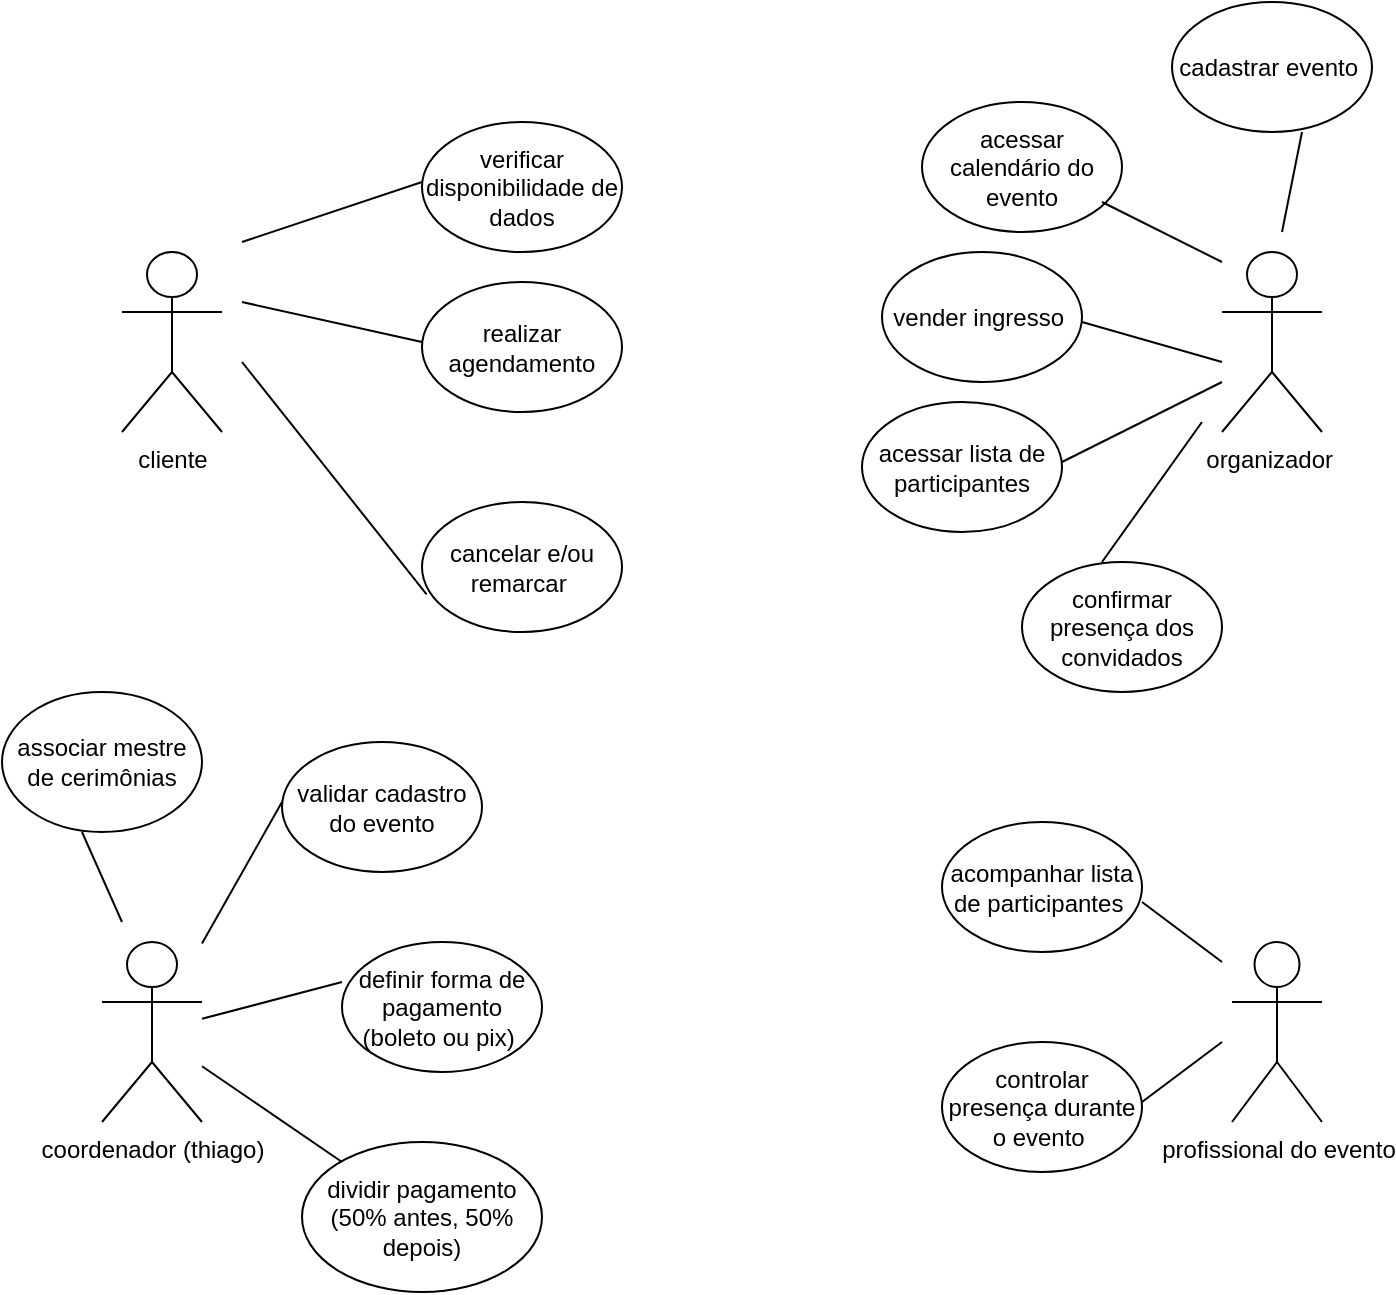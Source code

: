 <mxfile version="26.2.9">
  <diagram name="Página-1" id="7QrRLFPtVmv0LntT_hHe">
    <mxGraphModel dx="1428" dy="1946" grid="1" gridSize="10" guides="1" tooltips="1" connect="1" arrows="1" fold="1" page="1" pageScale="1" pageWidth="827" pageHeight="1169" math="0" shadow="0">
      <root>
        <mxCell id="0" />
        <mxCell id="1" parent="0" />
        <mxCell id="ZcK-xEs8XKB6jnWGEz-K-20" value="&lt;font style=&quot;vertical-align: inherit;&quot;&gt;&lt;font style=&quot;vertical-align: inherit;&quot;&gt;dividir pagamento (50% antes, 50% depois)&lt;/font&gt;&lt;/font&gt;" style="ellipse;whiteSpace=wrap;html=1;" parent="1" vertex="1">
          <mxGeometry x="220" y="60" width="120" height="75" as="geometry" />
        </mxCell>
        <mxCell id="ZcK-xEs8XKB6jnWGEz-K-3" value="&lt;font style=&quot;vertical-align: inherit;&quot;&gt;&lt;font style=&quot;vertical-align: inherit;&quot;&gt;cliente&lt;/font&gt;&lt;/font&gt;" style="shape=umlActor;verticalLabelPosition=bottom;verticalAlign=top;html=1;outlineConnect=0;" parent="1" vertex="1">
          <mxGeometry x="130" y="-385" width="50" height="90" as="geometry" />
        </mxCell>
        <mxCell id="ZcK-xEs8XKB6jnWGEz-K-4" value="&lt;font style=&quot;vertical-align: inherit;&quot;&gt;&lt;font style=&quot;vertical-align: inherit;&quot;&gt;verificar disponibilidade de dados&lt;/font&gt;&lt;/font&gt;" style="ellipse;whiteSpace=wrap;html=1;" parent="1" vertex="1">
          <mxGeometry x="280" y="-450" width="100" height="65" as="geometry" />
        </mxCell>
        <mxCell id="ZcK-xEs8XKB6jnWGEz-K-5" value="&lt;font style=&quot;vertical-align: inherit;&quot;&gt;&lt;font style=&quot;vertical-align: inherit;&quot;&gt;realizar agendamento&lt;/font&gt;&lt;/font&gt;" style="ellipse;whiteSpace=wrap;html=1;" parent="1" vertex="1">
          <mxGeometry x="280" y="-370" width="100" height="65" as="geometry" />
        </mxCell>
        <mxCell id="ZcK-xEs8XKB6jnWGEz-K-6" value="&lt;font style=&quot;vertical-align: inherit;&quot;&gt;&lt;font style=&quot;vertical-align: inherit;&quot;&gt;&lt;font style=&quot;vertical-align: inherit;&quot;&gt;&lt;font style=&quot;vertical-align: inherit;&quot;&gt;&lt;font style=&quot;vertical-align: inherit;&quot;&gt;&lt;font style=&quot;vertical-align: inherit;&quot;&gt;cancelar e/ou remarcar&amp;nbsp;&lt;/font&gt;&lt;/font&gt;&lt;/font&gt;&lt;/font&gt;&lt;/font&gt;&lt;/font&gt;" style="ellipse;whiteSpace=wrap;html=1;" parent="1" vertex="1">
          <mxGeometry x="280" y="-260" width="100" height="65" as="geometry" />
        </mxCell>
        <mxCell id="ZcK-xEs8XKB6jnWGEz-K-7" value="" style="endArrow=none;html=1;rounded=0;" parent="1" edge="1">
          <mxGeometry width="50" height="50" relative="1" as="geometry">
            <mxPoint x="190" y="-390" as="sourcePoint" />
            <mxPoint x="280" y="-420" as="targetPoint" />
          </mxGeometry>
        </mxCell>
        <mxCell id="ZcK-xEs8XKB6jnWGEz-K-8" value="" style="endArrow=none;html=1;rounded=0;" parent="1" edge="1">
          <mxGeometry width="50" height="50" relative="1" as="geometry">
            <mxPoint x="190" y="-360" as="sourcePoint" />
            <mxPoint x="280" y="-340" as="targetPoint" />
          </mxGeometry>
        </mxCell>
        <mxCell id="ZcK-xEs8XKB6jnWGEz-K-9" value="" style="endArrow=none;html=1;rounded=0;entryX=0.023;entryY=0.71;entryDx=0;entryDy=0;entryPerimeter=0;" parent="1" target="ZcK-xEs8XKB6jnWGEz-K-6" edge="1">
          <mxGeometry width="50" height="50" relative="1" as="geometry">
            <mxPoint x="190" y="-330" as="sourcePoint" />
            <mxPoint x="270" y="-300" as="targetPoint" />
          </mxGeometry>
        </mxCell>
        <mxCell id="ZcK-xEs8XKB6jnWGEz-K-10" value="&lt;font style=&quot;vertical-align: inherit;&quot;&gt;&lt;font style=&quot;vertical-align: inherit;&quot;&gt;organizador&amp;nbsp;&lt;/font&gt;&lt;/font&gt;" style="shape=umlActor;verticalLabelPosition=bottom;verticalAlign=top;html=1;outlineConnect=0;" parent="1" vertex="1">
          <mxGeometry x="680" y="-385" width="50" height="90" as="geometry" />
        </mxCell>
        <mxCell id="ZcK-xEs8XKB6jnWGEz-K-11" value="&lt;font style=&quot;vertical-align: inherit;&quot;&gt;&lt;font style=&quot;vertical-align: inherit;&quot;&gt;cadastrar evento&amp;nbsp;&lt;/font&gt;&lt;/font&gt;" style="ellipse;whiteSpace=wrap;html=1;" parent="1" vertex="1">
          <mxGeometry x="655" y="-510" width="100" height="65" as="geometry" />
        </mxCell>
        <mxCell id="ZcK-xEs8XKB6jnWGEz-K-12" value="&lt;font style=&quot;vertical-align: inherit;&quot;&gt;&lt;font style=&quot;vertical-align: inherit;&quot;&gt;acessar calendário do evento&lt;/font&gt;&lt;/font&gt;" style="ellipse;whiteSpace=wrap;html=1;" parent="1" vertex="1">
          <mxGeometry x="530" y="-460" width="100" height="65" as="geometry" />
        </mxCell>
        <mxCell id="ZcK-xEs8XKB6jnWGEz-K-13" value="&lt;font style=&quot;vertical-align: inherit;&quot;&gt;&lt;font style=&quot;vertical-align: inherit;&quot;&gt;vender ingresso&amp;nbsp;&lt;/font&gt;&lt;/font&gt;" style="ellipse;whiteSpace=wrap;html=1;" parent="1" vertex="1">
          <mxGeometry x="510" y="-385" width="100" height="65" as="geometry" />
        </mxCell>
        <mxCell id="ZcK-xEs8XKB6jnWGEz-K-14" value="&lt;font style=&quot;vertical-align: inherit;&quot;&gt;&lt;font style=&quot;vertical-align: inherit;&quot;&gt;acessar lista de participantes&lt;/font&gt;&lt;/font&gt;" style="ellipse;whiteSpace=wrap;html=1;" parent="1" vertex="1">
          <mxGeometry x="500" y="-310" width="100" height="65" as="geometry" />
        </mxCell>
        <mxCell id="ZcK-xEs8XKB6jnWGEz-K-15" value="&lt;font style=&quot;vertical-align: inherit;&quot;&gt;&lt;font style=&quot;vertical-align: inherit;&quot;&gt;&lt;font style=&quot;vertical-align: inherit;&quot;&gt;&lt;font style=&quot;vertical-align: inherit;&quot;&gt;confirmar presença dos convidados&lt;/font&gt;&lt;/font&gt;&lt;/font&gt;&lt;/font&gt;" style="ellipse;whiteSpace=wrap;html=1;" parent="1" vertex="1">
          <mxGeometry x="580" y="-230" width="100" height="65" as="geometry" />
        </mxCell>
        <mxCell id="ZcK-xEs8XKB6jnWGEz-K-17" value="&lt;font style=&quot;vertical-align: inherit;&quot;&gt;&lt;font style=&quot;vertical-align: inherit;&quot;&gt;&lt;font style=&quot;vertical-align: inherit;&quot;&gt;&lt;font style=&quot;vertical-align: inherit;&quot;&gt;coordenador (thiago)&lt;/font&gt;&lt;/font&gt;&lt;/font&gt;&lt;/font&gt;" style="shape=umlActor;verticalLabelPosition=bottom;verticalAlign=top;html=1;outlineConnect=0;" parent="1" vertex="1">
          <mxGeometry x="120" y="-40" width="50" height="90" as="geometry" />
        </mxCell>
        <mxCell id="ZcK-xEs8XKB6jnWGEz-K-18" value="&lt;font style=&quot;vertical-align: inherit;&quot;&gt;&lt;font style=&quot;vertical-align: inherit;&quot;&gt;validar cadastro do evento&lt;/font&gt;&lt;/font&gt;" style="ellipse;whiteSpace=wrap;html=1;" parent="1" vertex="1">
          <mxGeometry x="210" y="-140" width="100" height="65" as="geometry" />
        </mxCell>
        <mxCell id="ZcK-xEs8XKB6jnWGEz-K-19" value="&lt;font style=&quot;vertical-align: inherit;&quot;&gt;&lt;font style=&quot;vertical-align: inherit;&quot;&gt;&lt;font style=&quot;vertical-align: inherit;&quot;&gt;&lt;font style=&quot;vertical-align: inherit;&quot;&gt;definir forma de pagamento (boleto ou pix)&amp;nbsp;&lt;/font&gt;&lt;/font&gt;&lt;/font&gt;&lt;/font&gt;" style="ellipse;whiteSpace=wrap;html=1;" parent="1" vertex="1">
          <mxGeometry x="240" y="-40" width="100" height="65" as="geometry" />
        </mxCell>
        <mxCell id="ZcK-xEs8XKB6jnWGEz-K-21" value="" style="endArrow=none;html=1;rounded=0;" parent="1" source="ZcK-xEs8XKB6jnWGEz-K-17" edge="1">
          <mxGeometry width="50" height="50" relative="1" as="geometry">
            <mxPoint x="170" y="-50" as="sourcePoint" />
            <mxPoint x="210" y="-110" as="targetPoint" />
          </mxGeometry>
        </mxCell>
        <mxCell id="ZcK-xEs8XKB6jnWGEz-K-22" value="" style="endArrow=none;html=1;rounded=0;" parent="1" source="ZcK-xEs8XKB6jnWGEz-K-17" edge="1">
          <mxGeometry width="50" height="50" relative="1" as="geometry">
            <mxPoint x="180" y="-10" as="sourcePoint" />
            <mxPoint x="240" y="-20" as="targetPoint" />
          </mxGeometry>
        </mxCell>
        <mxCell id="ZcK-xEs8XKB6jnWGEz-K-23" value="" style="endArrow=none;html=1;rounded=0;" parent="1" source="ZcK-xEs8XKB6jnWGEz-K-17" edge="1">
          <mxGeometry width="50" height="50" relative="1" as="geometry">
            <mxPoint x="180" y="30" as="sourcePoint" />
            <mxPoint x="240" y="70" as="targetPoint" />
          </mxGeometry>
        </mxCell>
        <mxCell id="ZcK-xEs8XKB6jnWGEz-K-24" value="" style="endArrow=none;html=1;rounded=0;" parent="1" edge="1">
          <mxGeometry width="50" height="50" relative="1" as="geometry">
            <mxPoint x="620" y="-230" as="sourcePoint" />
            <mxPoint x="670" y="-300" as="targetPoint" />
          </mxGeometry>
        </mxCell>
        <mxCell id="ZcK-xEs8XKB6jnWGEz-K-25" value="" style="endArrow=none;html=1;rounded=0;" parent="1" edge="1">
          <mxGeometry width="50" height="50" relative="1" as="geometry">
            <mxPoint x="600" y="-280" as="sourcePoint" />
            <mxPoint x="680" y="-320" as="targetPoint" />
          </mxGeometry>
        </mxCell>
        <mxCell id="ZcK-xEs8XKB6jnWGEz-K-26" value="" style="endArrow=none;html=1;rounded=0;" parent="1" edge="1">
          <mxGeometry width="50" height="50" relative="1" as="geometry">
            <mxPoint x="610" y="-350" as="sourcePoint" />
            <mxPoint x="680" y="-330" as="targetPoint" />
          </mxGeometry>
        </mxCell>
        <mxCell id="ZcK-xEs8XKB6jnWGEz-K-27" value="" style="endArrow=none;html=1;rounded=0;" parent="1" edge="1">
          <mxGeometry width="50" height="50" relative="1" as="geometry">
            <mxPoint x="710" y="-395" as="sourcePoint" />
            <mxPoint x="720" y="-445" as="targetPoint" />
          </mxGeometry>
        </mxCell>
        <mxCell id="ZcK-xEs8XKB6jnWGEz-K-28" value="" style="endArrow=none;html=1;rounded=0;" parent="1" edge="1">
          <mxGeometry width="50" height="50" relative="1" as="geometry">
            <mxPoint x="620" y="-410" as="sourcePoint" />
            <mxPoint x="680" y="-380" as="targetPoint" />
          </mxGeometry>
        </mxCell>
        <mxCell id="ZcK-xEs8XKB6jnWGEz-K-29" value="&lt;font style=&quot;vertical-align: inherit;&quot;&gt;&lt;font style=&quot;vertical-align: inherit;&quot;&gt;profissional do evento&lt;/font&gt;&lt;/font&gt;" style="shape=umlActor;verticalLabelPosition=bottom;verticalAlign=top;html=1;outlineConnect=0;" parent="1" vertex="1">
          <mxGeometry x="685" y="-40" width="45" height="90" as="geometry" />
        </mxCell>
        <mxCell id="ZcK-xEs8XKB6jnWGEz-K-30" value="&lt;font style=&quot;vertical-align: inherit;&quot;&gt;&lt;font style=&quot;vertical-align: inherit;&quot;&gt;acompanhar lista de participantes&amp;nbsp;&lt;/font&gt;&lt;/font&gt;" style="ellipse;whiteSpace=wrap;html=1;" parent="1" vertex="1">
          <mxGeometry x="540" y="-100" width="100" height="65" as="geometry" />
        </mxCell>
        <mxCell id="ZcK-xEs8XKB6jnWGEz-K-31" value="&lt;font style=&quot;vertical-align: inherit;&quot;&gt;&lt;font style=&quot;vertical-align: inherit;&quot;&gt;controlar presença durante o evento&amp;nbsp;&lt;/font&gt;&lt;/font&gt;" style="ellipse;whiteSpace=wrap;html=1;" parent="1" vertex="1">
          <mxGeometry x="540" y="10" width="100" height="65" as="geometry" />
        </mxCell>
        <mxCell id="ZcK-xEs8XKB6jnWGEz-K-33" value="" style="endArrow=none;html=1;rounded=0;" parent="1" edge="1">
          <mxGeometry width="50" height="50" relative="1" as="geometry">
            <mxPoint x="640" y="-60" as="sourcePoint" />
            <mxPoint x="680" y="-30" as="targetPoint" />
          </mxGeometry>
        </mxCell>
        <mxCell id="ZcK-xEs8XKB6jnWGEz-K-34" value="" style="endArrow=none;html=1;rounded=0;" parent="1" edge="1">
          <mxGeometry width="50" height="50" relative="1" as="geometry">
            <mxPoint x="640" y="40" as="sourcePoint" />
            <mxPoint x="680" y="10" as="targetPoint" />
          </mxGeometry>
        </mxCell>
        <mxCell id="ZcK-xEs8XKB6jnWGEz-K-46" value="&lt;font style=&quot;vertical-align: inherit;&quot;&gt;&lt;font style=&quot;vertical-align: inherit;&quot;&gt;&lt;font style=&quot;vertical-align: inherit;&quot;&gt;&lt;font style=&quot;vertical-align: inherit;&quot;&gt;&lt;font style=&quot;vertical-align: inherit;&quot;&gt;&lt;font style=&quot;vertical-align: inherit;&quot;&gt;associar mestre de cerimônias&lt;/font&gt;&lt;/font&gt;&lt;/font&gt;&lt;/font&gt;&lt;/font&gt;&lt;/font&gt;" style="ellipse;whiteSpace=wrap;html=1;" parent="1" vertex="1">
          <mxGeometry x="70" y="-165" width="100" height="70" as="geometry" />
        </mxCell>
        <mxCell id="ZcK-xEs8XKB6jnWGEz-K-47" value="" style="endArrow=none;html=1;rounded=0;" parent="1" edge="1">
          <mxGeometry width="50" height="50" relative="1" as="geometry">
            <mxPoint x="130" y="-50" as="sourcePoint" />
            <mxPoint x="110.0" y="-95" as="targetPoint" />
            <Array as="points" />
          </mxGeometry>
        </mxCell>
      </root>
    </mxGraphModel>
  </diagram>
</mxfile>
